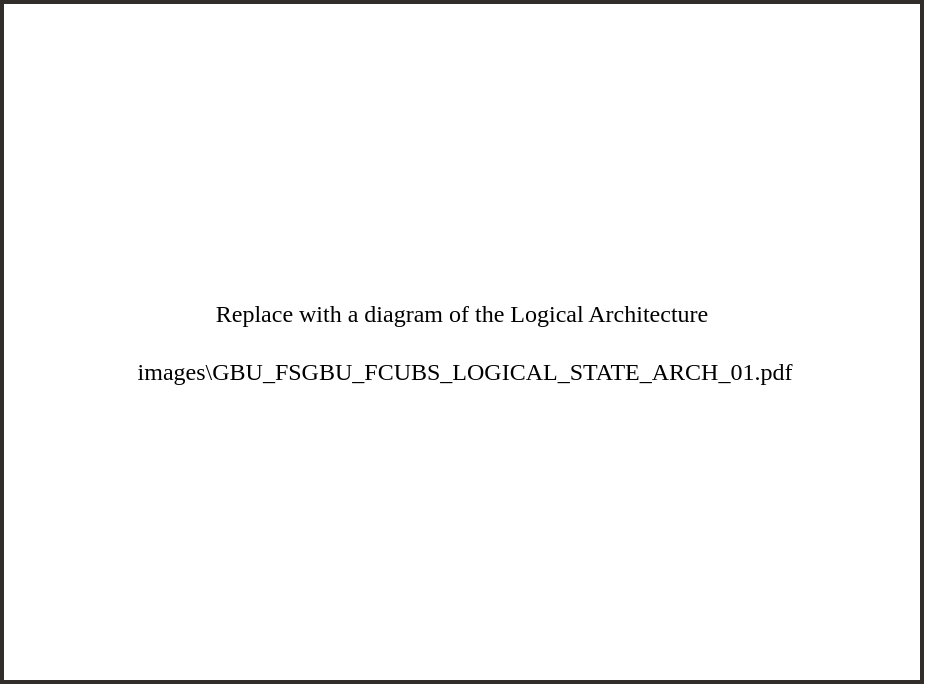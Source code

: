 <mxfile version="16.5.1" type="device"><diagram id="YPB_PUpu-KQXizXEAHb1" name="Page-1"><mxGraphModel dx="1342" dy="875" grid="1" gridSize="10" guides="1" tooltips="1" connect="1" arrows="1" fold="1" page="1" pageScale="1" pageWidth="1169" pageHeight="827" math="0" shadow="0"><root><mxCell id="0"/><mxCell id="1" parent="0"/><mxCell id="-nGAyyj2MxlNY1ogsKwa-1" value="Replace with a diagram of the Logical Architecture&lt;br&gt;&lt;br&gt;&amp;nbsp;images\GBU_FSGBU_FCUBS_LOGICAL_STATE_ARCH_01.pdf" style="rounded=1;whiteSpace=wrap;html=1;strokeWidth=2;fontFamily=Oracle Sans;strokeColor=#312d2a;arcSize=0;fillColor=none;" parent="1" vertex="1"><mxGeometry x="160" y="140" width="460" height="340" as="geometry"/></mxCell></root></mxGraphModel></diagram></mxfile>